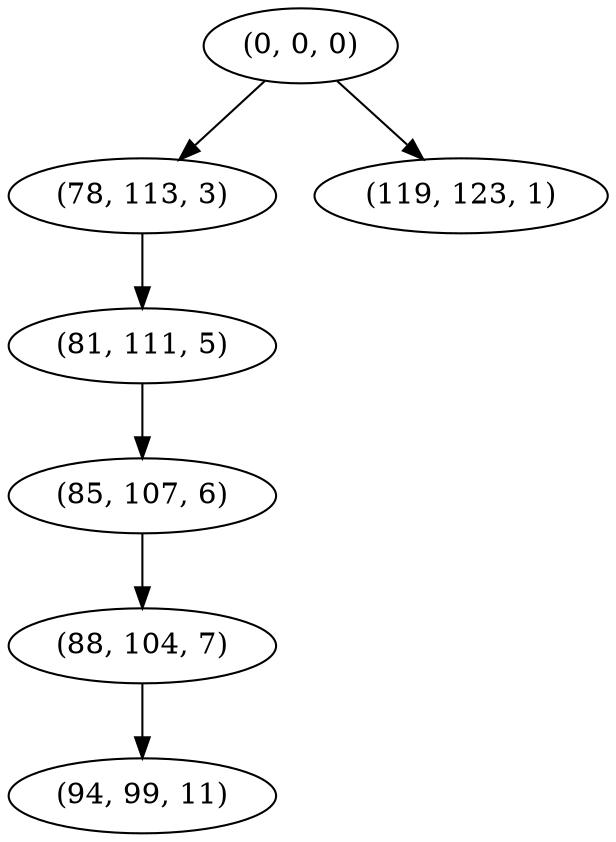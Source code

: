 digraph tree {
    "(0, 0, 0)";
    "(78, 113, 3)";
    "(81, 111, 5)";
    "(85, 107, 6)";
    "(88, 104, 7)";
    "(94, 99, 11)";
    "(119, 123, 1)";
    "(0, 0, 0)" -> "(78, 113, 3)";
    "(0, 0, 0)" -> "(119, 123, 1)";
    "(78, 113, 3)" -> "(81, 111, 5)";
    "(81, 111, 5)" -> "(85, 107, 6)";
    "(85, 107, 6)" -> "(88, 104, 7)";
    "(88, 104, 7)" -> "(94, 99, 11)";
}

